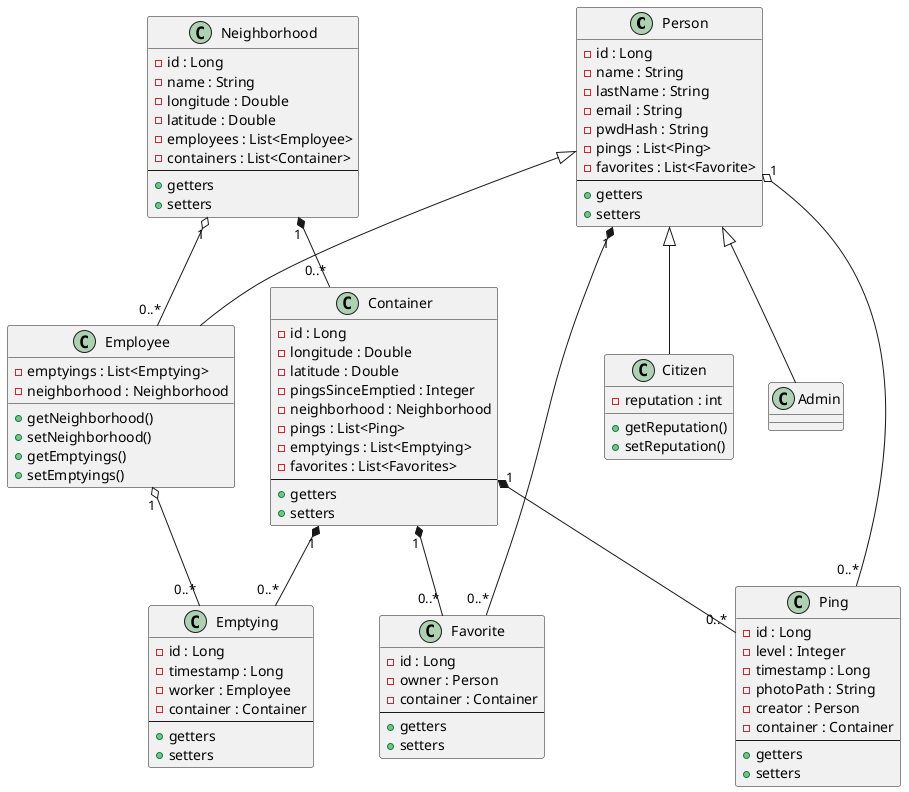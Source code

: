 @startuml

class Person {
    -id : Long
    -name : String
    -lastName : String
    -email : String
    -pwdHash : String
    -pings : List<Ping>
    -favorites : List<Favorite>
    --
    {method} +getters
    {method} +setters
}
class Admin
class Employee {
    -emptyings : List<Emptying>
    -neighborhood : Neighborhood
    +getNeighborhood()
    +setNeighborhood()
    +getEmptyings()
    +setEmptyings()
}
class Citizen {
    -reputation : int
    +getReputation()
    +setReputation()
}
Person <|-- Admin
Person <|-- Employee
Person <|-- Citizen

class Neighborhood {
    -id : Long
    -name : String
    -longitude : Double
    -latitude : Double
    -employees : List<Employee>
    -containers : List<Container>
    --
    {method}+getters
    {method}+setters
}
class Container {
    -id : Long
    -longitude : Double
    -latitude : Double
    -pingsSinceEmptied : Integer
    -neighborhood : Neighborhood
    -pings : List<Ping>
    -emptyings : List<Emptying>
    -favorites : List<Favorites>
    --
    {method}+getters
    {method}+setters
}

Neighborhood "1" *-- "0..*" Container
Neighborhood "1" o-- "0..*" Employee

Employee "1" o-- "0..*" Emptying
Container "1" *-- "0..*" Emptying

Person "1" o-- "0..*" Ping
Container "1" *-- "0..*" Ping

Person "1" *-- "0..*" Favorite
Container "1" *-- "0..*" Favorite

class Ping {
    -id : Long
    -level : Integer
    -timestamp : Long
    -photoPath : String
    -creator : Person
    -container : Container
    --
    {method}+getters
    {method}+setters
}
class Emptying {
    -id : Long
    -timestamp : Long
    -worker : Employee
    -container : Container
    --
    {method}+getters
    {method}+setters
}
class Favorite {
    -id : Long
    -owner : Person
    -container : Container
    --
    {method}+getters
    {method}+setters
}

@enduml
